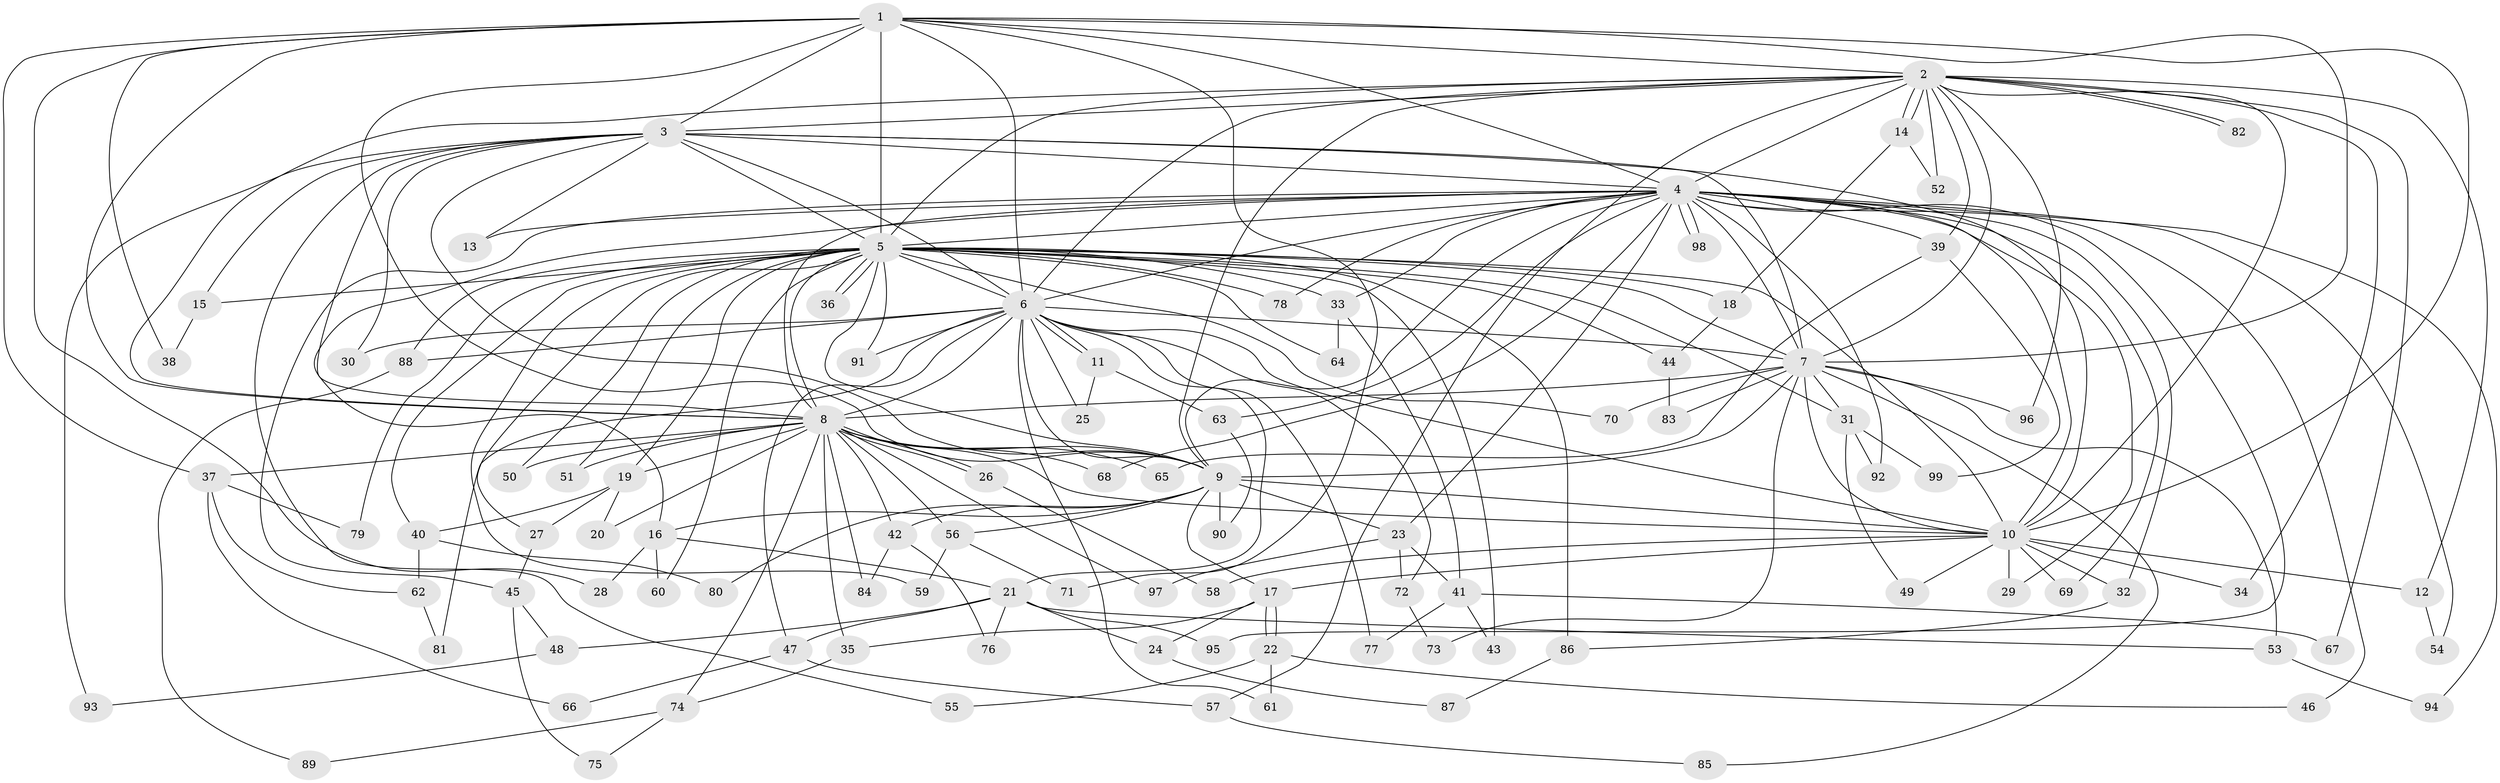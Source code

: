 // Generated by graph-tools (version 1.1) at 2025/01/03/09/25 03:01:25]
// undirected, 99 vertices, 223 edges
graph export_dot {
graph [start="1"]
  node [color=gray90,style=filled];
  1;
  2;
  3;
  4;
  5;
  6;
  7;
  8;
  9;
  10;
  11;
  12;
  13;
  14;
  15;
  16;
  17;
  18;
  19;
  20;
  21;
  22;
  23;
  24;
  25;
  26;
  27;
  28;
  29;
  30;
  31;
  32;
  33;
  34;
  35;
  36;
  37;
  38;
  39;
  40;
  41;
  42;
  43;
  44;
  45;
  46;
  47;
  48;
  49;
  50;
  51;
  52;
  53;
  54;
  55;
  56;
  57;
  58;
  59;
  60;
  61;
  62;
  63;
  64;
  65;
  66;
  67;
  68;
  69;
  70;
  71;
  72;
  73;
  74;
  75;
  76;
  77;
  78;
  79;
  80;
  81;
  82;
  83;
  84;
  85;
  86;
  87;
  88;
  89;
  90;
  91;
  92;
  93;
  94;
  95;
  96;
  97;
  98;
  99;
  1 -- 2;
  1 -- 3;
  1 -- 4;
  1 -- 5;
  1 -- 6;
  1 -- 7;
  1 -- 8;
  1 -- 9;
  1 -- 10;
  1 -- 28;
  1 -- 37;
  1 -- 38;
  1 -- 71;
  2 -- 3;
  2 -- 4;
  2 -- 5;
  2 -- 6;
  2 -- 7;
  2 -- 8;
  2 -- 9;
  2 -- 10;
  2 -- 12;
  2 -- 14;
  2 -- 14;
  2 -- 34;
  2 -- 39;
  2 -- 52;
  2 -- 57;
  2 -- 67;
  2 -- 82;
  2 -- 82;
  2 -- 96;
  3 -- 4;
  3 -- 5;
  3 -- 6;
  3 -- 7;
  3 -- 8;
  3 -- 9;
  3 -- 10;
  3 -- 13;
  3 -- 15;
  3 -- 30;
  3 -- 55;
  3 -- 93;
  4 -- 5;
  4 -- 6;
  4 -- 7;
  4 -- 8;
  4 -- 9;
  4 -- 10;
  4 -- 13;
  4 -- 16;
  4 -- 23;
  4 -- 29;
  4 -- 32;
  4 -- 33;
  4 -- 39;
  4 -- 45;
  4 -- 46;
  4 -- 54;
  4 -- 63;
  4 -- 68;
  4 -- 69;
  4 -- 78;
  4 -- 92;
  4 -- 94;
  4 -- 95;
  4 -- 98;
  4 -- 98;
  5 -- 6;
  5 -- 7;
  5 -- 8;
  5 -- 9;
  5 -- 10;
  5 -- 15;
  5 -- 18;
  5 -- 19;
  5 -- 27;
  5 -- 31;
  5 -- 33;
  5 -- 36;
  5 -- 36;
  5 -- 40;
  5 -- 43;
  5 -- 44;
  5 -- 50;
  5 -- 51;
  5 -- 59;
  5 -- 60;
  5 -- 64;
  5 -- 70;
  5 -- 78;
  5 -- 79;
  5 -- 86;
  5 -- 88;
  5 -- 91;
  6 -- 7;
  6 -- 8;
  6 -- 9;
  6 -- 10;
  6 -- 11;
  6 -- 11;
  6 -- 21;
  6 -- 25;
  6 -- 30;
  6 -- 47;
  6 -- 61;
  6 -- 72;
  6 -- 77;
  6 -- 81;
  6 -- 88;
  6 -- 91;
  7 -- 8;
  7 -- 9;
  7 -- 10;
  7 -- 31;
  7 -- 53;
  7 -- 70;
  7 -- 73;
  7 -- 83;
  7 -- 85;
  7 -- 96;
  8 -- 9;
  8 -- 10;
  8 -- 19;
  8 -- 20;
  8 -- 26;
  8 -- 26;
  8 -- 35;
  8 -- 37;
  8 -- 42;
  8 -- 50;
  8 -- 51;
  8 -- 56;
  8 -- 65;
  8 -- 68;
  8 -- 74;
  8 -- 84;
  8 -- 97;
  9 -- 10;
  9 -- 16;
  9 -- 17;
  9 -- 23;
  9 -- 42;
  9 -- 56;
  9 -- 80;
  9 -- 90;
  10 -- 12;
  10 -- 17;
  10 -- 29;
  10 -- 32;
  10 -- 34;
  10 -- 49;
  10 -- 58;
  10 -- 69;
  11 -- 25;
  11 -- 63;
  12 -- 54;
  14 -- 18;
  14 -- 52;
  15 -- 38;
  16 -- 21;
  16 -- 28;
  16 -- 60;
  17 -- 22;
  17 -- 22;
  17 -- 24;
  17 -- 35;
  18 -- 44;
  19 -- 20;
  19 -- 27;
  19 -- 40;
  21 -- 24;
  21 -- 47;
  21 -- 48;
  21 -- 53;
  21 -- 76;
  21 -- 95;
  22 -- 46;
  22 -- 55;
  22 -- 61;
  23 -- 41;
  23 -- 72;
  23 -- 97;
  24 -- 87;
  26 -- 58;
  27 -- 45;
  31 -- 49;
  31 -- 92;
  31 -- 99;
  32 -- 86;
  33 -- 41;
  33 -- 64;
  35 -- 74;
  37 -- 62;
  37 -- 66;
  37 -- 79;
  39 -- 65;
  39 -- 99;
  40 -- 62;
  40 -- 80;
  41 -- 43;
  41 -- 67;
  41 -- 77;
  42 -- 76;
  42 -- 84;
  44 -- 83;
  45 -- 48;
  45 -- 75;
  47 -- 57;
  47 -- 66;
  48 -- 93;
  53 -- 94;
  56 -- 59;
  56 -- 71;
  57 -- 85;
  62 -- 81;
  63 -- 90;
  72 -- 73;
  74 -- 75;
  74 -- 89;
  86 -- 87;
  88 -- 89;
}
